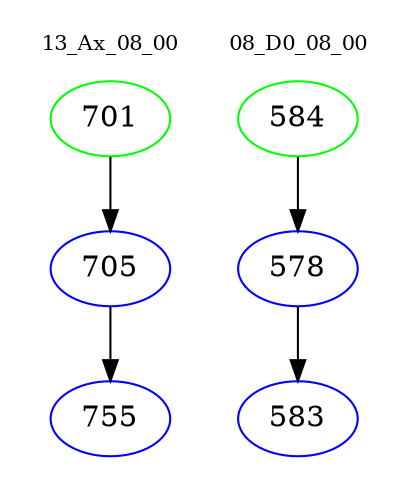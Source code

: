 digraph{
subgraph cluster_0 {
color = white
label = "13_Ax_08_00";
fontsize=10;
T0_701 [label="701", color="green"]
T0_701 -> T0_705 [color="black"]
T0_705 [label="705", color="blue"]
T0_705 -> T0_755 [color="black"]
T0_755 [label="755", color="blue"]
}
subgraph cluster_1 {
color = white
label = "08_D0_08_00";
fontsize=10;
T1_584 [label="584", color="green"]
T1_584 -> T1_578 [color="black"]
T1_578 [label="578", color="blue"]
T1_578 -> T1_583 [color="black"]
T1_583 [label="583", color="blue"]
}
}
